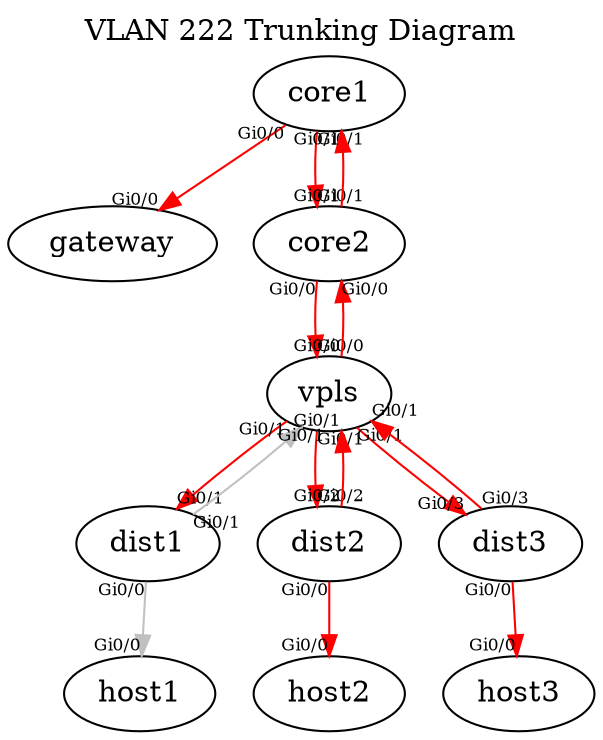 digraph network {
  labelloc="t";
  label="VLAN 222 Trunking Diagram"
  core1 -> gateway [headlabel="Gi0/0" taillabel="Gi0/0" fontsize=8.0 color=red];
  core1 -> core2 [headlabel="Gi0/1" taillabel="Gi0/1" fontsize=8.0 color=red];
  core2 -> core1 [headlabel="Gi0/1" taillabel="Gi0/1" fontsize=8.0 color=red];
  core2 -> vpls [headlabel="Gi0/0" taillabel="Gi0/0" fontsize=8.0 color=red];
  vpls -> core2 [headlabel="Gi0/0" taillabel="Gi0/0" fontsize=8.0 color=red];
  vpls -> dist1 [headlabel="Gi0/1" taillabel="Gi0/1" fontsize=8.0 color=red];
  dist1 -> vpls [headlabel="Gi0/1" taillabel="Gi0/1" fontsize=8.0 color=gray];
  dist1 -> host1 [headlabel="Gi0/0" taillabel="Gi0/0" fontsize=8.0 color=gray];
  vpls -> dist2 [headlabel="Gi0/2" taillabel="Gi0/1" fontsize=8.0 color=red];
  dist2 -> vpls [headlabel="Gi0/1" taillabel="Gi0/2" fontsize=8.0 color=red];
  dist2 -> host2 [headlabel="Gi0/0" taillabel="Gi0/0" fontsize=8.0 color=red];
  vpls -> dist3 [headlabel="Gi0/3" taillabel="Gi0/1" fontsize=8.0 color=red];
  dist3 -> vpls [headlabel="Gi0/1" taillabel="Gi0/3" fontsize=8.0 color=red];
  dist3 -> host3 [headlabel="Gi0/0" taillabel="Gi0/0" fontsize=8.0 color=red];
}
